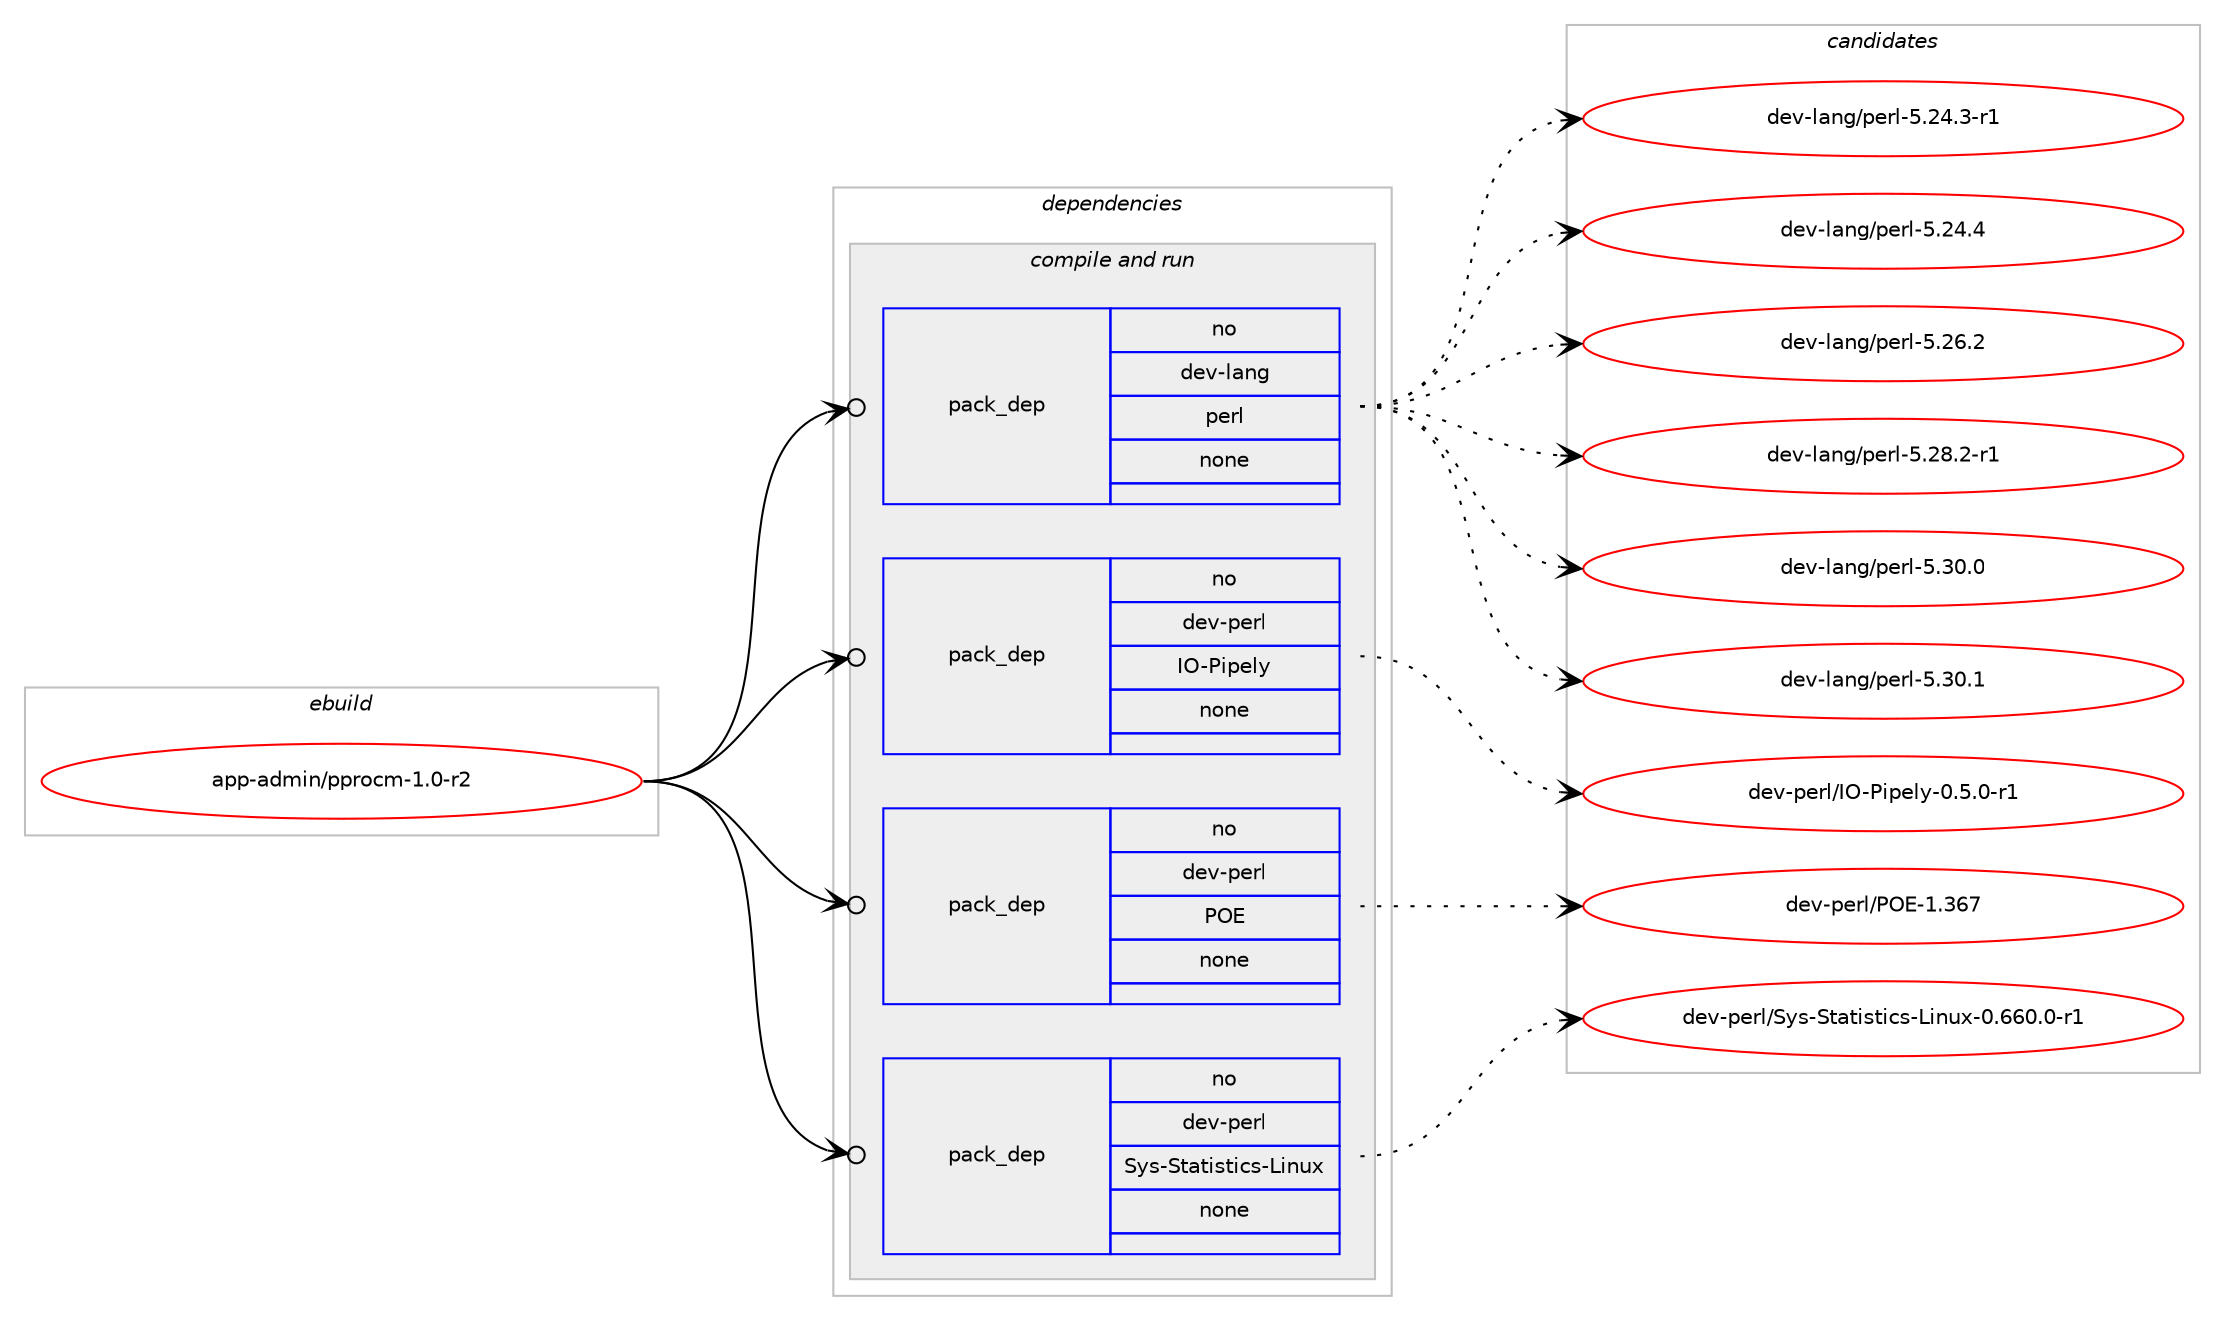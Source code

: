 digraph prolog {

# *************
# Graph options
# *************

newrank=true;
concentrate=true;
compound=true;
graph [rankdir=LR,fontname=Helvetica,fontsize=10,ranksep=1.5];#, ranksep=2.5, nodesep=0.2];
edge  [arrowhead=vee];
node  [fontname=Helvetica,fontsize=10];

# **********
# The ebuild
# **********

subgraph cluster_leftcol {
color=gray;
rank=same;
label=<<i>ebuild</i>>;
id [label="app-admin/pprocm-1.0-r2", color=red, width=4, href="../app-admin/pprocm-1.0-r2.svg"];
}

# ****************
# The dependencies
# ****************

subgraph cluster_midcol {
color=gray;
label=<<i>dependencies</i>>;
subgraph cluster_compile {
fillcolor="#eeeeee";
style=filled;
label=<<i>compile</i>>;
}
subgraph cluster_compileandrun {
fillcolor="#eeeeee";
style=filled;
label=<<i>compile and run</i>>;
subgraph pack130 {
dependency133 [label=<<TABLE BORDER="0" CELLBORDER="1" CELLSPACING="0" CELLPADDING="4" WIDTH="220"><TR><TD ROWSPAN="6" CELLPADDING="30">pack_dep</TD></TR><TR><TD WIDTH="110">no</TD></TR><TR><TD>dev-lang</TD></TR><TR><TD>perl</TD></TR><TR><TD>none</TD></TR><TR><TD></TD></TR></TABLE>>, shape=none, color=blue];
}
id:e -> dependency133:w [weight=20,style="solid",arrowhead="odotvee"];
subgraph pack131 {
dependency134 [label=<<TABLE BORDER="0" CELLBORDER="1" CELLSPACING="0" CELLPADDING="4" WIDTH="220"><TR><TD ROWSPAN="6" CELLPADDING="30">pack_dep</TD></TR><TR><TD WIDTH="110">no</TD></TR><TR><TD>dev-perl</TD></TR><TR><TD>IO-Pipely</TD></TR><TR><TD>none</TD></TR><TR><TD></TD></TR></TABLE>>, shape=none, color=blue];
}
id:e -> dependency134:w [weight=20,style="solid",arrowhead="odotvee"];
subgraph pack132 {
dependency135 [label=<<TABLE BORDER="0" CELLBORDER="1" CELLSPACING="0" CELLPADDING="4" WIDTH="220"><TR><TD ROWSPAN="6" CELLPADDING="30">pack_dep</TD></TR><TR><TD WIDTH="110">no</TD></TR><TR><TD>dev-perl</TD></TR><TR><TD>POE</TD></TR><TR><TD>none</TD></TR><TR><TD></TD></TR></TABLE>>, shape=none, color=blue];
}
id:e -> dependency135:w [weight=20,style="solid",arrowhead="odotvee"];
subgraph pack133 {
dependency136 [label=<<TABLE BORDER="0" CELLBORDER="1" CELLSPACING="0" CELLPADDING="4" WIDTH="220"><TR><TD ROWSPAN="6" CELLPADDING="30">pack_dep</TD></TR><TR><TD WIDTH="110">no</TD></TR><TR><TD>dev-perl</TD></TR><TR><TD>Sys-Statistics-Linux</TD></TR><TR><TD>none</TD></TR><TR><TD></TD></TR></TABLE>>, shape=none, color=blue];
}
id:e -> dependency136:w [weight=20,style="solid",arrowhead="odotvee"];
}
subgraph cluster_run {
fillcolor="#eeeeee";
style=filled;
label=<<i>run</i>>;
}
}

# **************
# The candidates
# **************

subgraph cluster_choices {
rank=same;
color=gray;
label=<<i>candidates</i>>;

subgraph choice130 {
color=black;
nodesep=1;
choice100101118451089711010347112101114108455346505246514511449 [label="dev-lang/perl-5.24.3-r1", color=red, width=4,href="../dev-lang/perl-5.24.3-r1.svg"];
choice10010111845108971101034711210111410845534650524652 [label="dev-lang/perl-5.24.4", color=red, width=4,href="../dev-lang/perl-5.24.4.svg"];
choice10010111845108971101034711210111410845534650544650 [label="dev-lang/perl-5.26.2", color=red, width=4,href="../dev-lang/perl-5.26.2.svg"];
choice100101118451089711010347112101114108455346505646504511449 [label="dev-lang/perl-5.28.2-r1", color=red, width=4,href="../dev-lang/perl-5.28.2-r1.svg"];
choice10010111845108971101034711210111410845534651484648 [label="dev-lang/perl-5.30.0", color=red, width=4,href="../dev-lang/perl-5.30.0.svg"];
choice10010111845108971101034711210111410845534651484649 [label="dev-lang/perl-5.30.1", color=red, width=4,href="../dev-lang/perl-5.30.1.svg"];
dependency133:e -> choice100101118451089711010347112101114108455346505246514511449:w [style=dotted,weight="100"];
dependency133:e -> choice10010111845108971101034711210111410845534650524652:w [style=dotted,weight="100"];
dependency133:e -> choice10010111845108971101034711210111410845534650544650:w [style=dotted,weight="100"];
dependency133:e -> choice100101118451089711010347112101114108455346505646504511449:w [style=dotted,weight="100"];
dependency133:e -> choice10010111845108971101034711210111410845534651484648:w [style=dotted,weight="100"];
dependency133:e -> choice10010111845108971101034711210111410845534651484649:w [style=dotted,weight="100"];
}
subgraph choice131 {
color=black;
nodesep=1;
choice1001011184511210111410847737945801051121011081214548465346484511449 [label="dev-perl/IO-Pipely-0.5.0-r1", color=red, width=4,href="../dev-perl/IO-Pipely-0.5.0-r1.svg"];
dependency134:e -> choice1001011184511210111410847737945801051121011081214548465346484511449:w [style=dotted,weight="100"];
}
subgraph choice132 {
color=black;
nodesep=1;
choice1001011184511210111410847807969454946515455 [label="dev-perl/POE-1.367", color=red, width=4,href="../dev-perl/POE-1.367.svg"];
dependency135:e -> choice1001011184511210111410847807969454946515455:w [style=dotted,weight="100"];
}
subgraph choice133 {
color=black;
nodesep=1;
choice10010111845112101114108478312111545831169711610511511610599115457610511011712045484654544846484511449 [label="dev-perl/Sys-Statistics-Linux-0.660.0-r1", color=red, width=4,href="../dev-perl/Sys-Statistics-Linux-0.660.0-r1.svg"];
dependency136:e -> choice10010111845112101114108478312111545831169711610511511610599115457610511011712045484654544846484511449:w [style=dotted,weight="100"];
}
}

}
